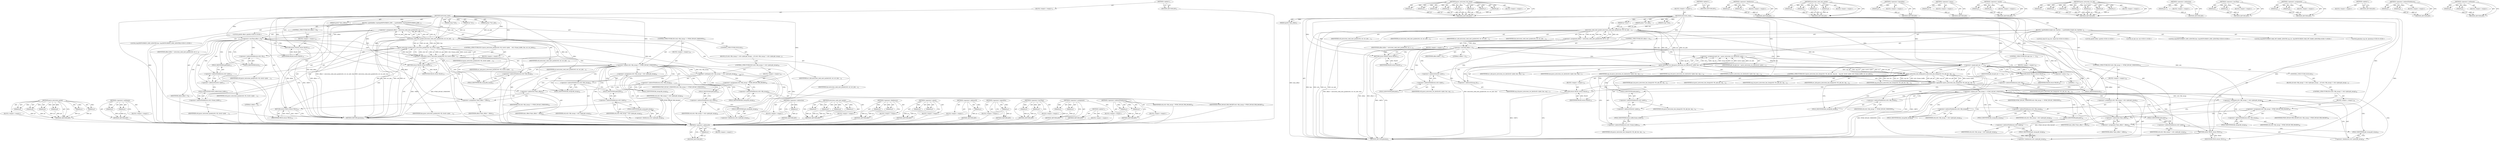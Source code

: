 digraph "&lt;operator&gt;.indirectFieldAccess" {
vulnerable_179 [label=<(METHOD,&lt;operator&gt;.addressOf)>];
vulnerable_180 [label=<(PARAM,p1)>];
vulnerable_181 [label=<(BLOCK,&lt;empty&gt;,&lt;empty&gt;)>];
vulnerable_182 [label=<(METHOD_RETURN,ANY)>];
vulnerable_201 [label=<(METHOD,parse_netscreen_hex_dump)>];
vulnerable_202 [label=<(PARAM,p1)>];
vulnerable_203 [label=<(PARAM,p2)>];
vulnerable_204 [label=<(PARAM,p3)>];
vulnerable_205 [label=<(PARAM,p4)>];
vulnerable_206 [label=<(PARAM,p5)>];
vulnerable_207 [label=<(PARAM,p6)>];
vulnerable_208 [label=<(PARAM,p7)>];
vulnerable_209 [label=<(PARAM,p8)>];
vulnerable_210 [label=<(BLOCK,&lt;empty&gt;,&lt;empty&gt;)>];
vulnerable_211 [label=<(METHOD_RETURN,ANY)>];
vulnerable_6 [label=<(METHOD,&lt;global&gt;)<SUB>1</SUB>>];
vulnerable_7 [label=<(BLOCK,&lt;empty&gt;,&lt;empty&gt;)<SUB>1</SUB>>];
vulnerable_8 [label=<(METHOD,netscreen_read)<SUB>1</SUB>>];
vulnerable_9 [label=<(PARAM,wtap *wth)<SUB>1</SUB>>];
vulnerable_10 [label=<(PARAM,int *err)<SUB>1</SUB>>];
vulnerable_11 [label=<(PARAM,gchar **err_info)<SUB>1</SUB>>];
vulnerable_12 [label=<(PARAM,gint64 *data_offset)<SUB>2</SUB>>];
vulnerable_13 [label=<(BLOCK,{
 	gint64		offset;
	int		pkt_len;
 	char		line...,{
 	gint64		offset;
	int		pkt_len;
 	char		line...)<SUB>3</SUB>>];
vulnerable_14 [label="<(LOCAL,gint64 offset: gint64)<SUB>4</SUB>>"];
vulnerable_15 [label="<(LOCAL,int pkt_len: int)<SUB>5</SUB>>"];
vulnerable_16 [label="<(LOCAL,char[NETSCREEN_LINE_LENGTH] line: char[NETSCREEN_LINE_LENGTH])<SUB>6</SUB>>"];
vulnerable_17 [label="<(LOCAL,char[NETSCREEN_MAX_INT_NAME_LENGTH] cap_int: char[NETSCREEN_MAX_INT_NAME_LENGTH])<SUB>7</SUB>>"];
vulnerable_18 [label="<(LOCAL,gboolean cap_dir: gboolean)<SUB>8</SUB>>"];
vulnerable_19 [label="<(LOCAL,char[13] cap_dst: char[13])<SUB>9</SUB>>"];
vulnerable_20 [label=<(&lt;operator&gt;.assignment,offset = netscreen_seek_next_packet(wth, err, e...)<SUB>12</SUB>>];
vulnerable_21 [label=<(IDENTIFIER,offset,offset = netscreen_seek_next_packet(wth, err, e...)<SUB>12</SUB>>];
vulnerable_22 [label=<(netscreen_seek_next_packet,netscreen_seek_next_packet(wth, err, err_info, ...)<SUB>12</SUB>>];
vulnerable_23 [label=<(IDENTIFIER,wth,netscreen_seek_next_packet(wth, err, err_info, ...)<SUB>12</SUB>>];
vulnerable_24 [label=<(IDENTIFIER,err,netscreen_seek_next_packet(wth, err, err_info, ...)<SUB>12</SUB>>];
vulnerable_25 [label=<(IDENTIFIER,err_info,netscreen_seek_next_packet(wth, err, err_info, ...)<SUB>12</SUB>>];
vulnerable_26 [label=<(IDENTIFIER,line,netscreen_seek_next_packet(wth, err, err_info, ...)<SUB>12</SUB>>];
vulnerable_27 [label=<(CONTROL_STRUCTURE,IF,if (offset &lt; 0))<SUB>13</SUB>>];
vulnerable_28 [label=<(&lt;operator&gt;.lessThan,offset &lt; 0)<SUB>13</SUB>>];
vulnerable_29 [label=<(IDENTIFIER,offset,offset &lt; 0)<SUB>13</SUB>>];
vulnerable_30 [label=<(LITERAL,0,offset &lt; 0)<SUB>13</SUB>>];
vulnerable_31 [label=<(BLOCK,&lt;empty&gt;,&lt;empty&gt;)<SUB>14</SUB>>];
vulnerable_32 [label=<(RETURN,return FALSE;,return FALSE;)<SUB>14</SUB>>];
vulnerable_33 [label=<(IDENTIFIER,FALSE,return FALSE;)<SUB>14</SUB>>];
vulnerable_34 [label=<(&lt;operator&gt;.assignment,pkt_len = parse_netscreen_rec_hdr(&amp;wth-&gt;phdr, l...)<SUB>17</SUB>>];
vulnerable_35 [label=<(IDENTIFIER,pkt_len,pkt_len = parse_netscreen_rec_hdr(&amp;wth-&gt;phdr, l...)<SUB>17</SUB>>];
vulnerable_36 [label=<(parse_netscreen_rec_hdr,parse_netscreen_rec_hdr(&amp;wth-&gt;phdr, line, cap_i...)<SUB>17</SUB>>];
vulnerable_37 [label=<(&lt;operator&gt;.addressOf,&amp;wth-&gt;phdr)<SUB>17</SUB>>];
vulnerable_38 [label=<(&lt;operator&gt;.indirectFieldAccess,wth-&gt;phdr)<SUB>17</SUB>>];
vulnerable_39 [label=<(IDENTIFIER,wth,parse_netscreen_rec_hdr(&amp;wth-&gt;phdr, line, cap_i...)<SUB>17</SUB>>];
vulnerable_40 [label=<(FIELD_IDENTIFIER,phdr,phdr)<SUB>17</SUB>>];
vulnerable_41 [label=<(IDENTIFIER,line,parse_netscreen_rec_hdr(&amp;wth-&gt;phdr, line, cap_i...)<SUB>17</SUB>>];
vulnerable_42 [label=<(IDENTIFIER,cap_int,parse_netscreen_rec_hdr(&amp;wth-&gt;phdr, line, cap_i...)<SUB>17</SUB>>];
vulnerable_43 [label=<(&lt;operator&gt;.addressOf,&amp;cap_dir)<SUB>17</SUB>>];
vulnerable_44 [label=<(IDENTIFIER,cap_dir,parse_netscreen_rec_hdr(&amp;wth-&gt;phdr, line, cap_i...)<SUB>17</SUB>>];
vulnerable_45 [label=<(IDENTIFIER,cap_dst,parse_netscreen_rec_hdr(&amp;wth-&gt;phdr, line, cap_i...)<SUB>18</SUB>>];
vulnerable_46 [label=<(IDENTIFIER,err,parse_netscreen_rec_hdr(&amp;wth-&gt;phdr, line, cap_i...)<SUB>18</SUB>>];
vulnerable_47 [label=<(IDENTIFIER,err_info,parse_netscreen_rec_hdr(&amp;wth-&gt;phdr, line, cap_i...)<SUB>18</SUB>>];
vulnerable_48 [label=<(CONTROL_STRUCTURE,IF,if (pkt_len == -1))<SUB>19</SUB>>];
vulnerable_49 [label=<(&lt;operator&gt;.equals,pkt_len == -1)<SUB>19</SUB>>];
vulnerable_50 [label=<(IDENTIFIER,pkt_len,pkt_len == -1)<SUB>19</SUB>>];
vulnerable_51 [label=<(&lt;operator&gt;.minus,-1)<SUB>19</SUB>>];
vulnerable_52 [label=<(LITERAL,1,-1)<SUB>19</SUB>>];
vulnerable_53 [label=<(BLOCK,&lt;empty&gt;,&lt;empty&gt;)<SUB>20</SUB>>];
vulnerable_54 [label=<(RETURN,return FALSE;,return FALSE;)<SUB>20</SUB>>];
vulnerable_55 [label=<(IDENTIFIER,FALSE,return FALSE;)<SUB>20</SUB>>];
vulnerable_56 [label=<(CONTROL_STRUCTURE,IF,if (!parse_netscreen_hex_dump(wth-&gt;fh, pkt_len, cap_int,
	    cap_dst, &amp;wth-&gt;phdr, wth-&gt;frame_buffer, err, err_info)))<SUB>23</SUB>>];
vulnerable_57 [label=<(&lt;operator&gt;.logicalNot,!parse_netscreen_hex_dump(wth-&gt;fh, pkt_len, cap...)<SUB>23</SUB>>];
vulnerable_58 [label=<(parse_netscreen_hex_dump,parse_netscreen_hex_dump(wth-&gt;fh, pkt_len, cap_...)<SUB>23</SUB>>];
vulnerable_59 [label=<(&lt;operator&gt;.indirectFieldAccess,wth-&gt;fh)<SUB>23</SUB>>];
vulnerable_60 [label=<(IDENTIFIER,wth,parse_netscreen_hex_dump(wth-&gt;fh, pkt_len, cap_...)<SUB>23</SUB>>];
vulnerable_61 [label=<(FIELD_IDENTIFIER,fh,fh)<SUB>23</SUB>>];
vulnerable_62 [label=<(IDENTIFIER,pkt_len,parse_netscreen_hex_dump(wth-&gt;fh, pkt_len, cap_...)<SUB>23</SUB>>];
vulnerable_63 [label=<(IDENTIFIER,cap_int,parse_netscreen_hex_dump(wth-&gt;fh, pkt_len, cap_...)<SUB>23</SUB>>];
vulnerable_64 [label=<(IDENTIFIER,cap_dst,parse_netscreen_hex_dump(wth-&gt;fh, pkt_len, cap_...)<SUB>24</SUB>>];
vulnerable_65 [label=<(&lt;operator&gt;.addressOf,&amp;wth-&gt;phdr)<SUB>24</SUB>>];
vulnerable_66 [label=<(&lt;operator&gt;.indirectFieldAccess,wth-&gt;phdr)<SUB>24</SUB>>];
vulnerable_67 [label=<(IDENTIFIER,wth,parse_netscreen_hex_dump(wth-&gt;fh, pkt_len, cap_...)<SUB>24</SUB>>];
vulnerable_68 [label=<(FIELD_IDENTIFIER,phdr,phdr)<SUB>24</SUB>>];
vulnerable_69 [label=<(&lt;operator&gt;.indirectFieldAccess,wth-&gt;frame_buffer)<SUB>24</SUB>>];
vulnerable_70 [label=<(IDENTIFIER,wth,parse_netscreen_hex_dump(wth-&gt;fh, pkt_len, cap_...)<SUB>24</SUB>>];
vulnerable_71 [label=<(FIELD_IDENTIFIER,frame_buffer,frame_buffer)<SUB>24</SUB>>];
vulnerable_72 [label=<(IDENTIFIER,err,parse_netscreen_hex_dump(wth-&gt;fh, pkt_len, cap_...)<SUB>24</SUB>>];
vulnerable_73 [label=<(IDENTIFIER,err_info,parse_netscreen_hex_dump(wth-&gt;fh, pkt_len, cap_...)<SUB>24</SUB>>];
vulnerable_74 [label=<(BLOCK,&lt;empty&gt;,&lt;empty&gt;)<SUB>25</SUB>>];
vulnerable_75 [label=<(RETURN,return FALSE;,return FALSE;)<SUB>25</SUB>>];
vulnerable_76 [label=<(IDENTIFIER,FALSE,return FALSE;)<SUB>25</SUB>>];
vulnerable_77 [label=<(CONTROL_STRUCTURE,IF,if (wth-&gt;file_encap == WTAP_ENCAP_UNKNOWN))<SUB>35</SUB>>];
vulnerable_78 [label=<(&lt;operator&gt;.equals,wth-&gt;file_encap == WTAP_ENCAP_UNKNOWN)<SUB>35</SUB>>];
vulnerable_79 [label=<(&lt;operator&gt;.indirectFieldAccess,wth-&gt;file_encap)<SUB>35</SUB>>];
vulnerable_80 [label=<(IDENTIFIER,wth,wth-&gt;file_encap == WTAP_ENCAP_UNKNOWN)<SUB>35</SUB>>];
vulnerable_81 [label=<(FIELD_IDENTIFIER,file_encap,file_encap)<SUB>35</SUB>>];
vulnerable_82 [label=<(IDENTIFIER,WTAP_ENCAP_UNKNOWN,wth-&gt;file_encap == WTAP_ENCAP_UNKNOWN)<SUB>35</SUB>>];
vulnerable_83 [label=<(BLOCK,&lt;empty&gt;,&lt;empty&gt;)<SUB>36</SUB>>];
vulnerable_84 [label=<(&lt;operator&gt;.assignment,wth-&gt;file_encap = wth-&gt;phdr.pkt_encap)<SUB>36</SUB>>];
vulnerable_85 [label=<(&lt;operator&gt;.indirectFieldAccess,wth-&gt;file_encap)<SUB>36</SUB>>];
vulnerable_86 [label=<(IDENTIFIER,wth,wth-&gt;file_encap = wth-&gt;phdr.pkt_encap)<SUB>36</SUB>>];
vulnerable_87 [label=<(FIELD_IDENTIFIER,file_encap,file_encap)<SUB>36</SUB>>];
vulnerable_88 [label=<(&lt;operator&gt;.fieldAccess,wth-&gt;phdr.pkt_encap)<SUB>36</SUB>>];
vulnerable_89 [label=<(&lt;operator&gt;.indirectFieldAccess,wth-&gt;phdr)<SUB>36</SUB>>];
vulnerable_90 [label=<(IDENTIFIER,wth,wth-&gt;file_encap = wth-&gt;phdr.pkt_encap)<SUB>36</SUB>>];
vulnerable_91 [label=<(FIELD_IDENTIFIER,phdr,phdr)<SUB>36</SUB>>];
vulnerable_92 [label=<(FIELD_IDENTIFIER,pkt_encap,pkt_encap)<SUB>36</SUB>>];
vulnerable_93 [label=<(CONTROL_STRUCTURE,ELSE,else)<SUB>37</SUB>>];
vulnerable_94 [label=<(BLOCK,{
		if (wth-&gt;file_encap != wth-&gt;phdr.pkt_encap)...,{
		if (wth-&gt;file_encap != wth-&gt;phdr.pkt_encap)...)<SUB>37</SUB>>];
vulnerable_95 [label=<(CONTROL_STRUCTURE,IF,if (wth-&gt;file_encap != wth-&gt;phdr.pkt_encap))<SUB>38</SUB>>];
vulnerable_96 [label=<(&lt;operator&gt;.notEquals,wth-&gt;file_encap != wth-&gt;phdr.pkt_encap)<SUB>38</SUB>>];
vulnerable_97 [label=<(&lt;operator&gt;.indirectFieldAccess,wth-&gt;file_encap)<SUB>38</SUB>>];
vulnerable_98 [label=<(IDENTIFIER,wth,wth-&gt;file_encap != wth-&gt;phdr.pkt_encap)<SUB>38</SUB>>];
vulnerable_99 [label=<(FIELD_IDENTIFIER,file_encap,file_encap)<SUB>38</SUB>>];
vulnerable_100 [label=<(&lt;operator&gt;.fieldAccess,wth-&gt;phdr.pkt_encap)<SUB>38</SUB>>];
vulnerable_101 [label=<(&lt;operator&gt;.indirectFieldAccess,wth-&gt;phdr)<SUB>38</SUB>>];
vulnerable_102 [label=<(IDENTIFIER,wth,wth-&gt;file_encap != wth-&gt;phdr.pkt_encap)<SUB>38</SUB>>];
vulnerable_103 [label=<(FIELD_IDENTIFIER,phdr,phdr)<SUB>38</SUB>>];
vulnerable_104 [label=<(FIELD_IDENTIFIER,pkt_encap,pkt_encap)<SUB>38</SUB>>];
vulnerable_105 [label=<(BLOCK,&lt;empty&gt;,&lt;empty&gt;)<SUB>39</SUB>>];
vulnerable_106 [label=<(&lt;operator&gt;.assignment,wth-&gt;file_encap = WTAP_ENCAP_PER_PACKET)<SUB>39</SUB>>];
vulnerable_107 [label=<(&lt;operator&gt;.indirectFieldAccess,wth-&gt;file_encap)<SUB>39</SUB>>];
vulnerable_108 [label=<(IDENTIFIER,wth,wth-&gt;file_encap = WTAP_ENCAP_PER_PACKET)<SUB>39</SUB>>];
vulnerable_109 [label=<(FIELD_IDENTIFIER,file_encap,file_encap)<SUB>39</SUB>>];
vulnerable_110 [label=<(IDENTIFIER,WTAP_ENCAP_PER_PACKET,wth-&gt;file_encap = WTAP_ENCAP_PER_PACKET)<SUB>39</SUB>>];
vulnerable_111 [label=<(&lt;operator&gt;.assignment,*data_offset = offset)<SUB>42</SUB>>];
vulnerable_112 [label=<(&lt;operator&gt;.indirection,*data_offset)<SUB>42</SUB>>];
vulnerable_113 [label=<(IDENTIFIER,data_offset,*data_offset = offset)<SUB>42</SUB>>];
vulnerable_114 [label=<(IDENTIFIER,offset,*data_offset = offset)<SUB>42</SUB>>];
vulnerable_115 [label=<(RETURN,return TRUE;,return TRUE;)<SUB>43</SUB>>];
vulnerable_116 [label=<(IDENTIFIER,TRUE,return TRUE;)<SUB>43</SUB>>];
vulnerable_117 [label=<(METHOD_RETURN,gboolean)<SUB>1</SUB>>];
vulnerable_119 [label=<(METHOD_RETURN,ANY)<SUB>1</SUB>>];
vulnerable_212 [label=<(METHOD,&lt;operator&gt;.fieldAccess)>];
vulnerable_213 [label=<(PARAM,p1)>];
vulnerable_214 [label=<(PARAM,p2)>];
vulnerable_215 [label=<(BLOCK,&lt;empty&gt;,&lt;empty&gt;)>];
vulnerable_216 [label=<(METHOD_RETURN,ANY)>];
vulnerable_157 [label=<(METHOD,netscreen_seek_next_packet)>];
vulnerable_158 [label=<(PARAM,p1)>];
vulnerable_159 [label=<(PARAM,p2)>];
vulnerable_160 [label=<(PARAM,p3)>];
vulnerable_161 [label=<(PARAM,p4)>];
vulnerable_162 [label=<(BLOCK,&lt;empty&gt;,&lt;empty&gt;)>];
vulnerable_163 [label=<(METHOD_RETURN,ANY)>];
vulnerable_197 [label=<(METHOD,&lt;operator&gt;.logicalNot)>];
vulnerable_198 [label=<(PARAM,p1)>];
vulnerable_199 [label=<(BLOCK,&lt;empty&gt;,&lt;empty&gt;)>];
vulnerable_200 [label=<(METHOD_RETURN,ANY)>];
vulnerable_193 [label=<(METHOD,&lt;operator&gt;.minus)>];
vulnerable_194 [label=<(PARAM,p1)>];
vulnerable_195 [label=<(BLOCK,&lt;empty&gt;,&lt;empty&gt;)>];
vulnerable_196 [label=<(METHOD_RETURN,ANY)>];
vulnerable_188 [label=<(METHOD,&lt;operator&gt;.equals)>];
vulnerable_189 [label=<(PARAM,p1)>];
vulnerable_190 [label=<(PARAM,p2)>];
vulnerable_191 [label=<(BLOCK,&lt;empty&gt;,&lt;empty&gt;)>];
vulnerable_192 [label=<(METHOD_RETURN,ANY)>];
vulnerable_169 [label=<(METHOD,parse_netscreen_rec_hdr)>];
vulnerable_170 [label=<(PARAM,p1)>];
vulnerable_171 [label=<(PARAM,p2)>];
vulnerable_172 [label=<(PARAM,p3)>];
vulnerable_173 [label=<(PARAM,p4)>];
vulnerable_174 [label=<(PARAM,p5)>];
vulnerable_175 [label=<(PARAM,p6)>];
vulnerable_176 [label=<(PARAM,p7)>];
vulnerable_177 [label=<(BLOCK,&lt;empty&gt;,&lt;empty&gt;)>];
vulnerable_178 [label=<(METHOD_RETURN,ANY)>];
vulnerable_222 [label=<(METHOD,&lt;operator&gt;.indirection)>];
vulnerable_223 [label=<(PARAM,p1)>];
vulnerable_224 [label=<(BLOCK,&lt;empty&gt;,&lt;empty&gt;)>];
vulnerable_225 [label=<(METHOD_RETURN,ANY)>];
vulnerable_164 [label=<(METHOD,&lt;operator&gt;.lessThan)>];
vulnerable_165 [label=<(PARAM,p1)>];
vulnerable_166 [label=<(PARAM,p2)>];
vulnerable_167 [label=<(BLOCK,&lt;empty&gt;,&lt;empty&gt;)>];
vulnerable_168 [label=<(METHOD_RETURN,ANY)>];
vulnerable_152 [label=<(METHOD,&lt;operator&gt;.assignment)>];
vulnerable_153 [label=<(PARAM,p1)>];
vulnerable_154 [label=<(PARAM,p2)>];
vulnerable_155 [label=<(BLOCK,&lt;empty&gt;,&lt;empty&gt;)>];
vulnerable_156 [label=<(METHOD_RETURN,ANY)>];
vulnerable_146 [label=<(METHOD,&lt;global&gt;)<SUB>1</SUB>>];
vulnerable_147 [label=<(BLOCK,&lt;empty&gt;,&lt;empty&gt;)>];
vulnerable_148 [label=<(METHOD_RETURN,ANY)>];
vulnerable_183 [label=<(METHOD,&lt;operator&gt;.indirectFieldAccess)>];
vulnerable_184 [label=<(PARAM,p1)>];
vulnerable_185 [label=<(PARAM,p2)>];
vulnerable_186 [label=<(BLOCK,&lt;empty&gt;,&lt;empty&gt;)>];
vulnerable_187 [label=<(METHOD_RETURN,ANY)>];
vulnerable_217 [label=<(METHOD,&lt;operator&gt;.notEquals)>];
vulnerable_218 [label=<(PARAM,p1)>];
vulnerable_219 [label=<(PARAM,p2)>];
vulnerable_220 [label=<(BLOCK,&lt;empty&gt;,&lt;empty&gt;)>];
vulnerable_221 [label=<(METHOD_RETURN,ANY)>];
fixed_141 [label=<(METHOD,parse_netscreen_packet)>];
fixed_142 [label=<(PARAM,p1)>];
fixed_143 [label=<(PARAM,p2)>];
fixed_144 [label=<(PARAM,p3)>];
fixed_145 [label=<(PARAM,p4)>];
fixed_146 [label=<(PARAM,p5)>];
fixed_147 [label=<(PARAM,p6)>];
fixed_148 [label=<(BLOCK,&lt;empty&gt;,&lt;empty&gt;)>];
fixed_149 [label=<(METHOD_RETURN,ANY)>];
fixed_169 [label=<(METHOD,&lt;operator&gt;.notEquals)>];
fixed_170 [label=<(PARAM,p1)>];
fixed_171 [label=<(PARAM,p2)>];
fixed_172 [label=<(BLOCK,&lt;empty&gt;,&lt;empty&gt;)>];
fixed_173 [label=<(METHOD_RETURN,ANY)>];
fixed_6 [label=<(METHOD,&lt;global&gt;)<SUB>1</SUB>>];
fixed_7 [label=<(BLOCK,&lt;empty&gt;,&lt;empty&gt;)<SUB>1</SUB>>];
fixed_8 [label=<(METHOD,netscreen_read)<SUB>1</SUB>>];
fixed_9 [label=<(PARAM,wtap *wth)<SUB>1</SUB>>];
fixed_10 [label=<(PARAM,int *err)<SUB>1</SUB>>];
fixed_11 [label=<(PARAM,gchar **err_info)<SUB>1</SUB>>];
fixed_12 [label=<(PARAM,gint64 *data_offset)<SUB>2</SUB>>];
fixed_13 [label=<(BLOCK,{
 	gint64		offset;
 	char		line[NETSCREEN_LINE...,{
 	gint64		offset;
 	char		line[NETSCREEN_LINE...)<SUB>3</SUB>>];
fixed_14 [label="<(LOCAL,gint64 offset: gint64)<SUB>4</SUB>>"];
fixed_15 [label="<(LOCAL,char[NETSCREEN_LINE_LENGTH] line: char[NETSCREEN_LINE_LENGTH])<SUB>5</SUB>>"];
fixed_16 [label=<(&lt;operator&gt;.assignment,offset = netscreen_seek_next_packet(wth, err, e...)<SUB>8</SUB>>];
fixed_17 [label=<(IDENTIFIER,offset,offset = netscreen_seek_next_packet(wth, err, e...)<SUB>8</SUB>>];
fixed_18 [label=<(netscreen_seek_next_packet,netscreen_seek_next_packet(wth, err, err_info, ...)<SUB>8</SUB>>];
fixed_19 [label=<(IDENTIFIER,wth,netscreen_seek_next_packet(wth, err, err_info, ...)<SUB>8</SUB>>];
fixed_20 [label=<(IDENTIFIER,err,netscreen_seek_next_packet(wth, err, err_info, ...)<SUB>8</SUB>>];
fixed_21 [label=<(IDENTIFIER,err_info,netscreen_seek_next_packet(wth, err, err_info, ...)<SUB>8</SUB>>];
fixed_22 [label=<(IDENTIFIER,line,netscreen_seek_next_packet(wth, err, err_info, ...)<SUB>8</SUB>>];
fixed_23 [label=<(CONTROL_STRUCTURE,IF,if (offset &lt; 0))<SUB>9</SUB>>];
fixed_24 [label=<(&lt;operator&gt;.lessThan,offset &lt; 0)<SUB>9</SUB>>];
fixed_25 [label=<(IDENTIFIER,offset,offset &lt; 0)<SUB>9</SUB>>];
fixed_26 [label=<(LITERAL,0,offset &lt; 0)<SUB>9</SUB>>];
fixed_27 [label=<(BLOCK,&lt;empty&gt;,&lt;empty&gt;)<SUB>10</SUB>>];
fixed_28 [label=<(RETURN,return FALSE;,return FALSE;)<SUB>10</SUB>>];
fixed_29 [label=<(IDENTIFIER,FALSE,return FALSE;)<SUB>10</SUB>>];
fixed_30 [label=<(CONTROL_STRUCTURE,IF,if (!parse_netscreen_packet(wth-&gt;fh, &amp;wth-&gt;phdr,
	    wth-&gt;frame_buffer, line, err, err_info)))<SUB>13</SUB>>];
fixed_31 [label=<(&lt;operator&gt;.logicalNot,!parse_netscreen_packet(wth-&gt;fh, &amp;wth-&gt;phdr,
	 ...)<SUB>13</SUB>>];
fixed_32 [label=<(parse_netscreen_packet,parse_netscreen_packet(wth-&gt;fh, &amp;wth-&gt;phdr,
	  ...)<SUB>13</SUB>>];
fixed_33 [label=<(&lt;operator&gt;.indirectFieldAccess,wth-&gt;fh)<SUB>13</SUB>>];
fixed_34 [label=<(IDENTIFIER,wth,parse_netscreen_packet(wth-&gt;fh, &amp;wth-&gt;phdr,
	  ...)<SUB>13</SUB>>];
fixed_35 [label=<(FIELD_IDENTIFIER,fh,fh)<SUB>13</SUB>>];
fixed_36 [label=<(&lt;operator&gt;.addressOf,&amp;wth-&gt;phdr)<SUB>13</SUB>>];
fixed_37 [label=<(&lt;operator&gt;.indirectFieldAccess,wth-&gt;phdr)<SUB>13</SUB>>];
fixed_38 [label=<(IDENTIFIER,wth,parse_netscreen_packet(wth-&gt;fh, &amp;wth-&gt;phdr,
	  ...)<SUB>13</SUB>>];
fixed_39 [label=<(FIELD_IDENTIFIER,phdr,phdr)<SUB>13</SUB>>];
fixed_40 [label=<(&lt;operator&gt;.indirectFieldAccess,wth-&gt;frame_buffer)<SUB>14</SUB>>];
fixed_41 [label=<(IDENTIFIER,wth,parse_netscreen_packet(wth-&gt;fh, &amp;wth-&gt;phdr,
	  ...)<SUB>14</SUB>>];
fixed_42 [label=<(FIELD_IDENTIFIER,frame_buffer,frame_buffer)<SUB>14</SUB>>];
fixed_43 [label=<(IDENTIFIER,line,parse_netscreen_packet(wth-&gt;fh, &amp;wth-&gt;phdr,
	  ...)<SUB>14</SUB>>];
fixed_44 [label=<(IDENTIFIER,err,parse_netscreen_packet(wth-&gt;fh, &amp;wth-&gt;phdr,
	  ...)<SUB>14</SUB>>];
fixed_45 [label=<(IDENTIFIER,err_info,parse_netscreen_packet(wth-&gt;fh, &amp;wth-&gt;phdr,
	  ...)<SUB>14</SUB>>];
fixed_46 [label=<(BLOCK,&lt;empty&gt;,&lt;empty&gt;)<SUB>15</SUB>>];
fixed_47 [label=<(RETURN,return FALSE;,return FALSE;)<SUB>15</SUB>>];
fixed_48 [label=<(IDENTIFIER,FALSE,return FALSE;)<SUB>15</SUB>>];
fixed_49 [label=<(CONTROL_STRUCTURE,IF,if (wth-&gt;file_encap == WTAP_ENCAP_UNKNOWN))<SUB>25</SUB>>];
fixed_50 [label=<(&lt;operator&gt;.equals,wth-&gt;file_encap == WTAP_ENCAP_UNKNOWN)<SUB>25</SUB>>];
fixed_51 [label=<(&lt;operator&gt;.indirectFieldAccess,wth-&gt;file_encap)<SUB>25</SUB>>];
fixed_52 [label=<(IDENTIFIER,wth,wth-&gt;file_encap == WTAP_ENCAP_UNKNOWN)<SUB>25</SUB>>];
fixed_53 [label=<(FIELD_IDENTIFIER,file_encap,file_encap)<SUB>25</SUB>>];
fixed_54 [label=<(IDENTIFIER,WTAP_ENCAP_UNKNOWN,wth-&gt;file_encap == WTAP_ENCAP_UNKNOWN)<SUB>25</SUB>>];
fixed_55 [label=<(BLOCK,&lt;empty&gt;,&lt;empty&gt;)<SUB>26</SUB>>];
fixed_56 [label=<(&lt;operator&gt;.assignment,wth-&gt;file_encap = wth-&gt;phdr.pkt_encap)<SUB>26</SUB>>];
fixed_57 [label=<(&lt;operator&gt;.indirectFieldAccess,wth-&gt;file_encap)<SUB>26</SUB>>];
fixed_58 [label=<(IDENTIFIER,wth,wth-&gt;file_encap = wth-&gt;phdr.pkt_encap)<SUB>26</SUB>>];
fixed_59 [label=<(FIELD_IDENTIFIER,file_encap,file_encap)<SUB>26</SUB>>];
fixed_60 [label=<(&lt;operator&gt;.fieldAccess,wth-&gt;phdr.pkt_encap)<SUB>26</SUB>>];
fixed_61 [label=<(&lt;operator&gt;.indirectFieldAccess,wth-&gt;phdr)<SUB>26</SUB>>];
fixed_62 [label=<(IDENTIFIER,wth,wth-&gt;file_encap = wth-&gt;phdr.pkt_encap)<SUB>26</SUB>>];
fixed_63 [label=<(FIELD_IDENTIFIER,phdr,phdr)<SUB>26</SUB>>];
fixed_64 [label=<(FIELD_IDENTIFIER,pkt_encap,pkt_encap)<SUB>26</SUB>>];
fixed_65 [label=<(CONTROL_STRUCTURE,ELSE,else)<SUB>27</SUB>>];
fixed_66 [label=<(BLOCK,{
		if (wth-&gt;file_encap != wth-&gt;phdr.pkt_encap)...,{
		if (wth-&gt;file_encap != wth-&gt;phdr.pkt_encap)...)<SUB>27</SUB>>];
fixed_67 [label=<(CONTROL_STRUCTURE,IF,if (wth-&gt;file_encap != wth-&gt;phdr.pkt_encap))<SUB>28</SUB>>];
fixed_68 [label=<(&lt;operator&gt;.notEquals,wth-&gt;file_encap != wth-&gt;phdr.pkt_encap)<SUB>28</SUB>>];
fixed_69 [label=<(&lt;operator&gt;.indirectFieldAccess,wth-&gt;file_encap)<SUB>28</SUB>>];
fixed_70 [label=<(IDENTIFIER,wth,wth-&gt;file_encap != wth-&gt;phdr.pkt_encap)<SUB>28</SUB>>];
fixed_71 [label=<(FIELD_IDENTIFIER,file_encap,file_encap)<SUB>28</SUB>>];
fixed_72 [label=<(&lt;operator&gt;.fieldAccess,wth-&gt;phdr.pkt_encap)<SUB>28</SUB>>];
fixed_73 [label=<(&lt;operator&gt;.indirectFieldAccess,wth-&gt;phdr)<SUB>28</SUB>>];
fixed_74 [label=<(IDENTIFIER,wth,wth-&gt;file_encap != wth-&gt;phdr.pkt_encap)<SUB>28</SUB>>];
fixed_75 [label=<(FIELD_IDENTIFIER,phdr,phdr)<SUB>28</SUB>>];
fixed_76 [label=<(FIELD_IDENTIFIER,pkt_encap,pkt_encap)<SUB>28</SUB>>];
fixed_77 [label=<(BLOCK,&lt;empty&gt;,&lt;empty&gt;)<SUB>29</SUB>>];
fixed_78 [label=<(&lt;operator&gt;.assignment,wth-&gt;file_encap = WTAP_ENCAP_PER_PACKET)<SUB>29</SUB>>];
fixed_79 [label=<(&lt;operator&gt;.indirectFieldAccess,wth-&gt;file_encap)<SUB>29</SUB>>];
fixed_80 [label=<(IDENTIFIER,wth,wth-&gt;file_encap = WTAP_ENCAP_PER_PACKET)<SUB>29</SUB>>];
fixed_81 [label=<(FIELD_IDENTIFIER,file_encap,file_encap)<SUB>29</SUB>>];
fixed_82 [label=<(IDENTIFIER,WTAP_ENCAP_PER_PACKET,wth-&gt;file_encap = WTAP_ENCAP_PER_PACKET)<SUB>29</SUB>>];
fixed_83 [label=<(&lt;operator&gt;.assignment,*data_offset = offset)<SUB>32</SUB>>];
fixed_84 [label=<(&lt;operator&gt;.indirection,*data_offset)<SUB>32</SUB>>];
fixed_85 [label=<(IDENTIFIER,data_offset,*data_offset = offset)<SUB>32</SUB>>];
fixed_86 [label=<(IDENTIFIER,offset,*data_offset = offset)<SUB>32</SUB>>];
fixed_87 [label=<(RETURN,return TRUE;,return TRUE;)<SUB>33</SUB>>];
fixed_88 [label=<(IDENTIFIER,TRUE,return TRUE;)<SUB>33</SUB>>];
fixed_89 [label=<(METHOD_RETURN,gboolean)<SUB>1</SUB>>];
fixed_91 [label=<(METHOD_RETURN,ANY)<SUB>1</SUB>>];
fixed_174 [label=<(METHOD,&lt;operator&gt;.indirection)>];
fixed_175 [label=<(PARAM,p1)>];
fixed_176 [label=<(BLOCK,&lt;empty&gt;,&lt;empty&gt;)>];
fixed_177 [label=<(METHOD_RETURN,ANY)>];
fixed_125 [label=<(METHOD,netscreen_seek_next_packet)>];
fixed_126 [label=<(PARAM,p1)>];
fixed_127 [label=<(PARAM,p2)>];
fixed_128 [label=<(PARAM,p3)>];
fixed_129 [label=<(PARAM,p4)>];
fixed_130 [label=<(BLOCK,&lt;empty&gt;,&lt;empty&gt;)>];
fixed_131 [label=<(METHOD_RETURN,ANY)>];
fixed_164 [label=<(METHOD,&lt;operator&gt;.fieldAccess)>];
fixed_165 [label=<(PARAM,p1)>];
fixed_166 [label=<(PARAM,p2)>];
fixed_167 [label=<(BLOCK,&lt;empty&gt;,&lt;empty&gt;)>];
fixed_168 [label=<(METHOD_RETURN,ANY)>];
fixed_159 [label=<(METHOD,&lt;operator&gt;.equals)>];
fixed_160 [label=<(PARAM,p1)>];
fixed_161 [label=<(PARAM,p2)>];
fixed_162 [label=<(BLOCK,&lt;empty&gt;,&lt;empty&gt;)>];
fixed_163 [label=<(METHOD_RETURN,ANY)>];
fixed_155 [label=<(METHOD,&lt;operator&gt;.addressOf)>];
fixed_156 [label=<(PARAM,p1)>];
fixed_157 [label=<(BLOCK,&lt;empty&gt;,&lt;empty&gt;)>];
fixed_158 [label=<(METHOD_RETURN,ANY)>];
fixed_137 [label=<(METHOD,&lt;operator&gt;.logicalNot)>];
fixed_138 [label=<(PARAM,p1)>];
fixed_139 [label=<(BLOCK,&lt;empty&gt;,&lt;empty&gt;)>];
fixed_140 [label=<(METHOD_RETURN,ANY)>];
fixed_132 [label=<(METHOD,&lt;operator&gt;.lessThan)>];
fixed_133 [label=<(PARAM,p1)>];
fixed_134 [label=<(PARAM,p2)>];
fixed_135 [label=<(BLOCK,&lt;empty&gt;,&lt;empty&gt;)>];
fixed_136 [label=<(METHOD_RETURN,ANY)>];
fixed_120 [label=<(METHOD,&lt;operator&gt;.assignment)>];
fixed_121 [label=<(PARAM,p1)>];
fixed_122 [label=<(PARAM,p2)>];
fixed_123 [label=<(BLOCK,&lt;empty&gt;,&lt;empty&gt;)>];
fixed_124 [label=<(METHOD_RETURN,ANY)>];
fixed_114 [label=<(METHOD,&lt;global&gt;)<SUB>1</SUB>>];
fixed_115 [label=<(BLOCK,&lt;empty&gt;,&lt;empty&gt;)>];
fixed_116 [label=<(METHOD_RETURN,ANY)>];
fixed_150 [label=<(METHOD,&lt;operator&gt;.indirectFieldAccess)>];
fixed_151 [label=<(PARAM,p1)>];
fixed_152 [label=<(PARAM,p2)>];
fixed_153 [label=<(BLOCK,&lt;empty&gt;,&lt;empty&gt;)>];
fixed_154 [label=<(METHOD_RETURN,ANY)>];
vulnerable_179 -> vulnerable_180  [key=0, label="AST: "];
vulnerable_179 -> vulnerable_180  [key=1, label="DDG: "];
vulnerable_179 -> vulnerable_181  [key=0, label="AST: "];
vulnerable_179 -> vulnerable_182  [key=0, label="AST: "];
vulnerable_179 -> vulnerable_182  [key=1, label="CFG: "];
vulnerable_180 -> vulnerable_182  [key=0, label="DDG: p1"];
vulnerable_201 -> vulnerable_202  [key=0, label="AST: "];
vulnerable_201 -> vulnerable_202  [key=1, label="DDG: "];
vulnerable_201 -> vulnerable_210  [key=0, label="AST: "];
vulnerable_201 -> vulnerable_203  [key=0, label="AST: "];
vulnerable_201 -> vulnerable_203  [key=1, label="DDG: "];
vulnerable_201 -> vulnerable_211  [key=0, label="AST: "];
vulnerable_201 -> vulnerable_211  [key=1, label="CFG: "];
vulnerable_201 -> vulnerable_204  [key=0, label="AST: "];
vulnerable_201 -> vulnerable_204  [key=1, label="DDG: "];
vulnerable_201 -> vulnerable_205  [key=0, label="AST: "];
vulnerable_201 -> vulnerable_205  [key=1, label="DDG: "];
vulnerable_201 -> vulnerable_206  [key=0, label="AST: "];
vulnerable_201 -> vulnerable_206  [key=1, label="DDG: "];
vulnerable_201 -> vulnerable_207  [key=0, label="AST: "];
vulnerable_201 -> vulnerable_207  [key=1, label="DDG: "];
vulnerable_201 -> vulnerable_208  [key=0, label="AST: "];
vulnerable_201 -> vulnerable_208  [key=1, label="DDG: "];
vulnerable_201 -> vulnerable_209  [key=0, label="AST: "];
vulnerable_201 -> vulnerable_209  [key=1, label="DDG: "];
vulnerable_202 -> vulnerable_211  [key=0, label="DDG: p1"];
vulnerable_203 -> vulnerable_211  [key=0, label="DDG: p2"];
vulnerable_204 -> vulnerable_211  [key=0, label="DDG: p3"];
vulnerable_205 -> vulnerable_211  [key=0, label="DDG: p4"];
vulnerable_206 -> vulnerable_211  [key=0, label="DDG: p5"];
vulnerable_207 -> vulnerable_211  [key=0, label="DDG: p6"];
vulnerable_208 -> vulnerable_211  [key=0, label="DDG: p7"];
vulnerable_209 -> vulnerable_211  [key=0, label="DDG: p8"];
vulnerable_6 -> vulnerable_7  [key=0, label="AST: "];
vulnerable_6 -> vulnerable_119  [key=0, label="AST: "];
vulnerable_6 -> vulnerable_119  [key=1, label="CFG: "];
vulnerable_7 -> vulnerable_8  [key=0, label="AST: "];
vulnerable_8 -> vulnerable_9  [key=0, label="AST: "];
vulnerable_8 -> vulnerable_9  [key=1, label="DDG: "];
vulnerable_8 -> vulnerable_10  [key=0, label="AST: "];
vulnerable_8 -> vulnerable_10  [key=1, label="DDG: "];
vulnerable_8 -> vulnerable_11  [key=0, label="AST: "];
vulnerable_8 -> vulnerable_11  [key=1, label="DDG: "];
vulnerable_8 -> vulnerable_12  [key=0, label="AST: "];
vulnerable_8 -> vulnerable_12  [key=1, label="DDG: "];
vulnerable_8 -> vulnerable_13  [key=0, label="AST: "];
vulnerable_8 -> vulnerable_117  [key=0, label="AST: "];
vulnerable_8 -> vulnerable_22  [key=0, label="CFG: "];
vulnerable_8 -> vulnerable_22  [key=1, label="DDG: "];
vulnerable_8 -> vulnerable_111  [key=0, label="DDG: "];
vulnerable_8 -> vulnerable_115  [key=0, label="DDG: "];
vulnerable_8 -> vulnerable_116  [key=0, label="DDG: "];
vulnerable_8 -> vulnerable_28  [key=0, label="DDG: "];
vulnerable_8 -> vulnerable_32  [key=0, label="DDG: "];
vulnerable_8 -> vulnerable_36  [key=0, label="DDG: "];
vulnerable_8 -> vulnerable_49  [key=0, label="DDG: "];
vulnerable_8 -> vulnerable_54  [key=0, label="DDG: "];
vulnerable_8 -> vulnerable_75  [key=0, label="DDG: "];
vulnerable_8 -> vulnerable_78  [key=0, label="DDG: "];
vulnerable_8 -> vulnerable_33  [key=0, label="DDG: "];
vulnerable_8 -> vulnerable_51  [key=0, label="DDG: "];
vulnerable_8 -> vulnerable_55  [key=0, label="DDG: "];
vulnerable_8 -> vulnerable_58  [key=0, label="DDG: "];
vulnerable_8 -> vulnerable_76  [key=0, label="DDG: "];
vulnerable_8 -> vulnerable_106  [key=0, label="DDG: "];
vulnerable_9 -> vulnerable_22  [key=0, label="DDG: wth"];
vulnerable_10 -> vulnerable_22  [key=0, label="DDG: err"];
vulnerable_11 -> vulnerable_22  [key=0, label="DDG: err_info"];
vulnerable_12 -> vulnerable_117  [key=0, label="DDG: data_offset"];
vulnerable_13 -> vulnerable_14  [key=0, label="AST: "];
vulnerable_13 -> vulnerable_15  [key=0, label="AST: "];
vulnerable_13 -> vulnerable_16  [key=0, label="AST: "];
vulnerable_13 -> vulnerable_17  [key=0, label="AST: "];
vulnerable_13 -> vulnerable_18  [key=0, label="AST: "];
vulnerable_13 -> vulnerable_19  [key=0, label="AST: "];
vulnerable_13 -> vulnerable_20  [key=0, label="AST: "];
vulnerable_13 -> vulnerable_27  [key=0, label="AST: "];
vulnerable_13 -> vulnerable_34  [key=0, label="AST: "];
vulnerable_13 -> vulnerable_48  [key=0, label="AST: "];
vulnerable_13 -> vulnerable_56  [key=0, label="AST: "];
vulnerable_13 -> vulnerable_77  [key=0, label="AST: "];
vulnerable_13 -> vulnerable_111  [key=0, label="AST: "];
vulnerable_13 -> vulnerable_115  [key=0, label="AST: "];
vulnerable_20 -> vulnerable_21  [key=0, label="AST: "];
vulnerable_20 -> vulnerable_22  [key=0, label="AST: "];
vulnerable_20 -> vulnerable_28  [key=0, label="CFG: "];
vulnerable_20 -> vulnerable_28  [key=1, label="DDG: offset"];
vulnerable_20 -> vulnerable_117  [key=0, label="DDG: netscreen_seek_next_packet(wth, err, err_info, line)"];
vulnerable_20 -> vulnerable_117  [key=1, label="DDG: offset = netscreen_seek_next_packet(wth, err, err_info, line)"];
vulnerable_22 -> vulnerable_23  [key=0, label="AST: "];
vulnerable_22 -> vulnerable_24  [key=0, label="AST: "];
vulnerable_22 -> vulnerable_25  [key=0, label="AST: "];
vulnerable_22 -> vulnerable_26  [key=0, label="AST: "];
vulnerable_22 -> vulnerable_20  [key=0, label="CFG: "];
vulnerable_22 -> vulnerable_20  [key=1, label="DDG: wth"];
vulnerable_22 -> vulnerable_20  [key=2, label="DDG: err"];
vulnerable_22 -> vulnerable_20  [key=3, label="DDG: err_info"];
vulnerable_22 -> vulnerable_20  [key=4, label="DDG: line"];
vulnerable_22 -> vulnerable_117  [key=0, label="DDG: wth"];
vulnerable_22 -> vulnerable_117  [key=1, label="DDG: err"];
vulnerable_22 -> vulnerable_117  [key=2, label="DDG: err_info"];
vulnerable_22 -> vulnerable_117  [key=3, label="DDG: line"];
vulnerable_22 -> vulnerable_36  [key=0, label="DDG: wth"];
vulnerable_22 -> vulnerable_36  [key=1, label="DDG: line"];
vulnerable_22 -> vulnerable_36  [key=2, label="DDG: err"];
vulnerable_22 -> vulnerable_36  [key=3, label="DDG: err_info"];
vulnerable_22 -> vulnerable_78  [key=0, label="DDG: wth"];
vulnerable_22 -> vulnerable_58  [key=0, label="DDG: wth"];
vulnerable_22 -> vulnerable_96  [key=0, label="DDG: wth"];
vulnerable_27 -> vulnerable_28  [key=0, label="AST: "];
vulnerable_27 -> vulnerable_31  [key=0, label="AST: "];
vulnerable_28 -> vulnerable_29  [key=0, label="AST: "];
vulnerable_28 -> vulnerable_30  [key=0, label="AST: "];
vulnerable_28 -> vulnerable_32  [key=0, label="CFG: "];
vulnerable_28 -> vulnerable_32  [key=1, label="CDG: "];
vulnerable_28 -> vulnerable_40  [key=0, label="CFG: "];
vulnerable_28 -> vulnerable_40  [key=1, label="CDG: "];
vulnerable_28 -> vulnerable_117  [key=0, label="DDG: offset"];
vulnerable_28 -> vulnerable_117  [key=1, label="DDG: offset &lt; 0"];
vulnerable_28 -> vulnerable_111  [key=0, label="DDG: offset"];
vulnerable_28 -> vulnerable_34  [key=0, label="CDG: "];
vulnerable_28 -> vulnerable_49  [key=0, label="CDG: "];
vulnerable_28 -> vulnerable_51  [key=0, label="CDG: "];
vulnerable_28 -> vulnerable_37  [key=0, label="CDG: "];
vulnerable_28 -> vulnerable_38  [key=0, label="CDG: "];
vulnerable_28 -> vulnerable_43  [key=0, label="CDG: "];
vulnerable_28 -> vulnerable_36  [key=0, label="CDG: "];
vulnerable_31 -> vulnerable_32  [key=0, label="AST: "];
vulnerable_32 -> vulnerable_33  [key=0, label="AST: "];
vulnerable_32 -> vulnerable_117  [key=0, label="CFG: "];
vulnerable_32 -> vulnerable_117  [key=1, label="DDG: &lt;RET&gt;"];
vulnerable_33 -> vulnerable_32  [key=0, label="DDG: FALSE"];
vulnerable_34 -> vulnerable_35  [key=0, label="AST: "];
vulnerable_34 -> vulnerable_36  [key=0, label="AST: "];
vulnerable_34 -> vulnerable_51  [key=0, label="CFG: "];
vulnerable_34 -> vulnerable_49  [key=0, label="DDG: pkt_len"];
vulnerable_36 -> vulnerable_37  [key=0, label="AST: "];
vulnerable_36 -> vulnerable_41  [key=0, label="AST: "];
vulnerable_36 -> vulnerable_42  [key=0, label="AST: "];
vulnerable_36 -> vulnerable_43  [key=0, label="AST: "];
vulnerable_36 -> vulnerable_45  [key=0, label="AST: "];
vulnerable_36 -> vulnerable_46  [key=0, label="AST: "];
vulnerable_36 -> vulnerable_47  [key=0, label="AST: "];
vulnerable_36 -> vulnerable_34  [key=0, label="CFG: "];
vulnerable_36 -> vulnerable_34  [key=1, label="DDG: line"];
vulnerable_36 -> vulnerable_34  [key=2, label="DDG: cap_int"];
vulnerable_36 -> vulnerable_34  [key=3, label="DDG: &amp;cap_dir"];
vulnerable_36 -> vulnerable_34  [key=4, label="DDG: err"];
vulnerable_36 -> vulnerable_34  [key=5, label="DDG: &amp;wth-&gt;phdr"];
vulnerable_36 -> vulnerable_34  [key=6, label="DDG: err_info"];
vulnerable_36 -> vulnerable_34  [key=7, label="DDG: cap_dst"];
vulnerable_36 -> vulnerable_58  [key=0, label="DDG: cap_int"];
vulnerable_36 -> vulnerable_58  [key=1, label="DDG: cap_dst"];
vulnerable_36 -> vulnerable_58  [key=2, label="DDG: &amp;wth-&gt;phdr"];
vulnerable_36 -> vulnerable_58  [key=3, label="DDG: err"];
vulnerable_36 -> vulnerable_58  [key=4, label="DDG: err_info"];
vulnerable_37 -> vulnerable_38  [key=0, label="AST: "];
vulnerable_37 -> vulnerable_43  [key=0, label="CFG: "];
vulnerable_38 -> vulnerable_39  [key=0, label="AST: "];
vulnerable_38 -> vulnerable_40  [key=0, label="AST: "];
vulnerable_38 -> vulnerable_37  [key=0, label="CFG: "];
vulnerable_40 -> vulnerable_38  [key=0, label="CFG: "];
vulnerable_43 -> vulnerable_44  [key=0, label="AST: "];
vulnerable_43 -> vulnerable_36  [key=0, label="CFG: "];
vulnerable_48 -> vulnerable_49  [key=0, label="AST: "];
vulnerable_48 -> vulnerable_53  [key=0, label="AST: "];
vulnerable_49 -> vulnerable_50  [key=0, label="AST: "];
vulnerable_49 -> vulnerable_51  [key=0, label="AST: "];
vulnerable_49 -> vulnerable_54  [key=0, label="CFG: "];
vulnerable_49 -> vulnerable_54  [key=1, label="CDG: "];
vulnerable_49 -> vulnerable_61  [key=0, label="CFG: "];
vulnerable_49 -> vulnerable_61  [key=1, label="CDG: "];
vulnerable_49 -> vulnerable_58  [key=0, label="DDG: pkt_len"];
vulnerable_49 -> vulnerable_58  [key=1, label="CDG: "];
vulnerable_49 -> vulnerable_68  [key=0, label="CDG: "];
vulnerable_49 -> vulnerable_57  [key=0, label="CDG: "];
vulnerable_49 -> vulnerable_66  [key=0, label="CDG: "];
vulnerable_49 -> vulnerable_69  [key=0, label="CDG: "];
vulnerable_49 -> vulnerable_65  [key=0, label="CDG: "];
vulnerable_49 -> vulnerable_59  [key=0, label="CDG: "];
vulnerable_49 -> vulnerable_71  [key=0, label="CDG: "];
vulnerable_51 -> vulnerable_52  [key=0, label="AST: "];
vulnerable_51 -> vulnerable_49  [key=0, label="CFG: "];
vulnerable_51 -> vulnerable_49  [key=1, label="DDG: 1"];
vulnerable_53 -> vulnerable_54  [key=0, label="AST: "];
vulnerable_54 -> vulnerable_55  [key=0, label="AST: "];
vulnerable_54 -> vulnerable_117  [key=0, label="CFG: "];
vulnerable_54 -> vulnerable_117  [key=1, label="DDG: &lt;RET&gt;"];
vulnerable_55 -> vulnerable_54  [key=0, label="DDG: FALSE"];
vulnerable_56 -> vulnerable_57  [key=0, label="AST: "];
vulnerable_56 -> vulnerable_74  [key=0, label="AST: "];
vulnerable_57 -> vulnerable_58  [key=0, label="AST: "];
vulnerable_57 -> vulnerable_75  [key=0, label="CFG: "];
vulnerable_57 -> vulnerable_75  [key=1, label="CDG: "];
vulnerable_57 -> vulnerable_81  [key=0, label="CFG: "];
vulnerable_57 -> vulnerable_81  [key=1, label="CDG: "];
vulnerable_57 -> vulnerable_115  [key=0, label="CDG: "];
vulnerable_57 -> vulnerable_112  [key=0, label="CDG: "];
vulnerable_57 -> vulnerable_79  [key=0, label="CDG: "];
vulnerable_57 -> vulnerable_78  [key=0, label="CDG: "];
vulnerable_57 -> vulnerable_111  [key=0, label="CDG: "];
vulnerable_58 -> vulnerable_59  [key=0, label="AST: "];
vulnerable_58 -> vulnerable_62  [key=0, label="AST: "];
vulnerable_58 -> vulnerable_63  [key=0, label="AST: "];
vulnerable_58 -> vulnerable_64  [key=0, label="AST: "];
vulnerable_58 -> vulnerable_65  [key=0, label="AST: "];
vulnerable_58 -> vulnerable_69  [key=0, label="AST: "];
vulnerable_58 -> vulnerable_72  [key=0, label="AST: "];
vulnerable_58 -> vulnerable_73  [key=0, label="AST: "];
vulnerable_58 -> vulnerable_57  [key=0, label="CFG: "];
vulnerable_58 -> vulnerable_57  [key=1, label="DDG: &amp;wth-&gt;phdr"];
vulnerable_58 -> vulnerable_57  [key=2, label="DDG: wth-&gt;fh"];
vulnerable_58 -> vulnerable_57  [key=3, label="DDG: err"];
vulnerable_58 -> vulnerable_57  [key=4, label="DDG: cap_dst"];
vulnerable_58 -> vulnerable_57  [key=5, label="DDG: wth-&gt;frame_buffer"];
vulnerable_58 -> vulnerable_57  [key=6, label="DDG: pkt_len"];
vulnerable_58 -> vulnerable_57  [key=7, label="DDG: cap_int"];
vulnerable_58 -> vulnerable_57  [key=8, label="DDG: err_info"];
vulnerable_59 -> vulnerable_60  [key=0, label="AST: "];
vulnerable_59 -> vulnerable_61  [key=0, label="AST: "];
vulnerable_59 -> vulnerable_68  [key=0, label="CFG: "];
vulnerable_61 -> vulnerable_59  [key=0, label="CFG: "];
vulnerable_65 -> vulnerable_66  [key=0, label="AST: "];
vulnerable_65 -> vulnerable_71  [key=0, label="CFG: "];
vulnerable_66 -> vulnerable_67  [key=0, label="AST: "];
vulnerable_66 -> vulnerable_68  [key=0, label="AST: "];
vulnerable_66 -> vulnerable_65  [key=0, label="CFG: "];
vulnerable_68 -> vulnerable_66  [key=0, label="CFG: "];
vulnerable_69 -> vulnerable_70  [key=0, label="AST: "];
vulnerable_69 -> vulnerable_71  [key=0, label="AST: "];
vulnerable_69 -> vulnerable_58  [key=0, label="CFG: "];
vulnerable_71 -> vulnerable_69  [key=0, label="CFG: "];
vulnerable_74 -> vulnerable_75  [key=0, label="AST: "];
vulnerable_75 -> vulnerable_76  [key=0, label="AST: "];
vulnerable_75 -> vulnerable_117  [key=0, label="CFG: "];
vulnerable_75 -> vulnerable_117  [key=1, label="DDG: &lt;RET&gt;"];
vulnerable_76 -> vulnerable_75  [key=0, label="DDG: FALSE"];
vulnerable_77 -> vulnerable_78  [key=0, label="AST: "];
vulnerable_77 -> vulnerable_83  [key=0, label="AST: "];
vulnerable_77 -> vulnerable_93  [key=0, label="AST: "];
vulnerable_78 -> vulnerable_79  [key=0, label="AST: "];
vulnerable_78 -> vulnerable_82  [key=0, label="AST: "];
vulnerable_78 -> vulnerable_87  [key=0, label="CFG: "];
vulnerable_78 -> vulnerable_87  [key=1, label="CDG: "];
vulnerable_78 -> vulnerable_99  [key=0, label="CFG: "];
vulnerable_78 -> vulnerable_99  [key=1, label="CDG: "];
vulnerable_78 -> vulnerable_117  [key=0, label="DDG: WTAP_ENCAP_UNKNOWN"];
vulnerable_78 -> vulnerable_96  [key=0, label="DDG: wth-&gt;file_encap"];
vulnerable_78 -> vulnerable_96  [key=1, label="CDG: "];
vulnerable_78 -> vulnerable_89  [key=0, label="CDG: "];
vulnerable_78 -> vulnerable_84  [key=0, label="CDG: "];
vulnerable_78 -> vulnerable_85  [key=0, label="CDG: "];
vulnerable_78 -> vulnerable_103  [key=0, label="CDG: "];
vulnerable_78 -> vulnerable_104  [key=0, label="CDG: "];
vulnerable_78 -> vulnerable_92  [key=0, label="CDG: "];
vulnerable_78 -> vulnerable_97  [key=0, label="CDG: "];
vulnerable_78 -> vulnerable_91  [key=0, label="CDG: "];
vulnerable_78 -> vulnerable_101  [key=0, label="CDG: "];
vulnerable_78 -> vulnerable_100  [key=0, label="CDG: "];
vulnerable_78 -> vulnerable_88  [key=0, label="CDG: "];
vulnerable_79 -> vulnerable_80  [key=0, label="AST: "];
vulnerable_79 -> vulnerable_81  [key=0, label="AST: "];
vulnerable_79 -> vulnerable_78  [key=0, label="CFG: "];
vulnerable_81 -> vulnerable_79  [key=0, label="CFG: "];
vulnerable_83 -> vulnerable_84  [key=0, label="AST: "];
vulnerable_84 -> vulnerable_85  [key=0, label="AST: "];
vulnerable_84 -> vulnerable_88  [key=0, label="AST: "];
vulnerable_84 -> vulnerable_112  [key=0, label="CFG: "];
vulnerable_85 -> vulnerable_86  [key=0, label="AST: "];
vulnerable_85 -> vulnerable_87  [key=0, label="AST: "];
vulnerable_85 -> vulnerable_91  [key=0, label="CFG: "];
vulnerable_87 -> vulnerable_85  [key=0, label="CFG: "];
vulnerable_88 -> vulnerable_89  [key=0, label="AST: "];
vulnerable_88 -> vulnerable_92  [key=0, label="AST: "];
vulnerable_88 -> vulnerable_84  [key=0, label="CFG: "];
vulnerable_89 -> vulnerable_90  [key=0, label="AST: "];
vulnerable_89 -> vulnerable_91  [key=0, label="AST: "];
vulnerable_89 -> vulnerable_92  [key=0, label="CFG: "];
vulnerable_91 -> vulnerable_89  [key=0, label="CFG: "];
vulnerable_92 -> vulnerable_88  [key=0, label="CFG: "];
vulnerable_93 -> vulnerable_94  [key=0, label="AST: "];
vulnerable_94 -> vulnerable_95  [key=0, label="AST: "];
vulnerable_95 -> vulnerable_96  [key=0, label="AST: "];
vulnerable_95 -> vulnerable_105  [key=0, label="AST: "];
vulnerable_96 -> vulnerable_97  [key=0, label="AST: "];
vulnerable_96 -> vulnerable_100  [key=0, label="AST: "];
vulnerable_96 -> vulnerable_109  [key=0, label="CFG: "];
vulnerable_96 -> vulnerable_109  [key=1, label="CDG: "];
vulnerable_96 -> vulnerable_112  [key=0, label="CFG: "];
vulnerable_96 -> vulnerable_107  [key=0, label="CDG: "];
vulnerable_96 -> vulnerable_106  [key=0, label="CDG: "];
vulnerable_97 -> vulnerable_98  [key=0, label="AST: "];
vulnerable_97 -> vulnerable_99  [key=0, label="AST: "];
vulnerable_97 -> vulnerable_103  [key=0, label="CFG: "];
vulnerable_99 -> vulnerable_97  [key=0, label="CFG: "];
vulnerable_100 -> vulnerable_101  [key=0, label="AST: "];
vulnerable_100 -> vulnerable_104  [key=0, label="AST: "];
vulnerable_100 -> vulnerable_96  [key=0, label="CFG: "];
vulnerable_101 -> vulnerable_102  [key=0, label="AST: "];
vulnerable_101 -> vulnerable_103  [key=0, label="AST: "];
vulnerable_101 -> vulnerable_104  [key=0, label="CFG: "];
vulnerable_103 -> vulnerable_101  [key=0, label="CFG: "];
vulnerable_104 -> vulnerable_100  [key=0, label="CFG: "];
vulnerable_105 -> vulnerable_106  [key=0, label="AST: "];
vulnerable_106 -> vulnerable_107  [key=0, label="AST: "];
vulnerable_106 -> vulnerable_110  [key=0, label="AST: "];
vulnerable_106 -> vulnerable_112  [key=0, label="CFG: "];
vulnerable_106 -> vulnerable_117  [key=0, label="DDG: WTAP_ENCAP_PER_PACKET"];
vulnerable_107 -> vulnerable_108  [key=0, label="AST: "];
vulnerable_107 -> vulnerable_109  [key=0, label="AST: "];
vulnerable_107 -> vulnerable_106  [key=0, label="CFG: "];
vulnerable_109 -> vulnerable_107  [key=0, label="CFG: "];
vulnerable_111 -> vulnerable_112  [key=0, label="AST: "];
vulnerable_111 -> vulnerable_114  [key=0, label="AST: "];
vulnerable_111 -> vulnerable_115  [key=0, label="CFG: "];
vulnerable_112 -> vulnerable_113  [key=0, label="AST: "];
vulnerable_112 -> vulnerable_111  [key=0, label="CFG: "];
vulnerable_115 -> vulnerable_116  [key=0, label="AST: "];
vulnerable_115 -> vulnerable_117  [key=0, label="CFG: "];
vulnerable_115 -> vulnerable_117  [key=1, label="DDG: &lt;RET&gt;"];
vulnerable_116 -> vulnerable_115  [key=0, label="DDG: TRUE"];
vulnerable_212 -> vulnerable_213  [key=0, label="AST: "];
vulnerable_212 -> vulnerable_213  [key=1, label="DDG: "];
vulnerable_212 -> vulnerable_215  [key=0, label="AST: "];
vulnerable_212 -> vulnerable_214  [key=0, label="AST: "];
vulnerable_212 -> vulnerable_214  [key=1, label="DDG: "];
vulnerable_212 -> vulnerable_216  [key=0, label="AST: "];
vulnerable_212 -> vulnerable_216  [key=1, label="CFG: "];
vulnerable_213 -> vulnerable_216  [key=0, label="DDG: p1"];
vulnerable_214 -> vulnerable_216  [key=0, label="DDG: p2"];
vulnerable_157 -> vulnerable_158  [key=0, label="AST: "];
vulnerable_157 -> vulnerable_158  [key=1, label="DDG: "];
vulnerable_157 -> vulnerable_162  [key=0, label="AST: "];
vulnerable_157 -> vulnerable_159  [key=0, label="AST: "];
vulnerable_157 -> vulnerable_159  [key=1, label="DDG: "];
vulnerable_157 -> vulnerable_163  [key=0, label="AST: "];
vulnerable_157 -> vulnerable_163  [key=1, label="CFG: "];
vulnerable_157 -> vulnerable_160  [key=0, label="AST: "];
vulnerable_157 -> vulnerable_160  [key=1, label="DDG: "];
vulnerable_157 -> vulnerable_161  [key=0, label="AST: "];
vulnerable_157 -> vulnerable_161  [key=1, label="DDG: "];
vulnerable_158 -> vulnerable_163  [key=0, label="DDG: p1"];
vulnerable_159 -> vulnerable_163  [key=0, label="DDG: p2"];
vulnerable_160 -> vulnerable_163  [key=0, label="DDG: p3"];
vulnerable_161 -> vulnerable_163  [key=0, label="DDG: p4"];
vulnerable_197 -> vulnerable_198  [key=0, label="AST: "];
vulnerable_197 -> vulnerable_198  [key=1, label="DDG: "];
vulnerable_197 -> vulnerable_199  [key=0, label="AST: "];
vulnerable_197 -> vulnerable_200  [key=0, label="AST: "];
vulnerable_197 -> vulnerable_200  [key=1, label="CFG: "];
vulnerable_198 -> vulnerable_200  [key=0, label="DDG: p1"];
vulnerable_193 -> vulnerable_194  [key=0, label="AST: "];
vulnerable_193 -> vulnerable_194  [key=1, label="DDG: "];
vulnerable_193 -> vulnerable_195  [key=0, label="AST: "];
vulnerable_193 -> vulnerable_196  [key=0, label="AST: "];
vulnerable_193 -> vulnerable_196  [key=1, label="CFG: "];
vulnerable_194 -> vulnerable_196  [key=0, label="DDG: p1"];
vulnerable_188 -> vulnerable_189  [key=0, label="AST: "];
vulnerable_188 -> vulnerable_189  [key=1, label="DDG: "];
vulnerable_188 -> vulnerable_191  [key=0, label="AST: "];
vulnerable_188 -> vulnerable_190  [key=0, label="AST: "];
vulnerable_188 -> vulnerable_190  [key=1, label="DDG: "];
vulnerable_188 -> vulnerable_192  [key=0, label="AST: "];
vulnerable_188 -> vulnerable_192  [key=1, label="CFG: "];
vulnerable_189 -> vulnerable_192  [key=0, label="DDG: p1"];
vulnerable_190 -> vulnerable_192  [key=0, label="DDG: p2"];
vulnerable_169 -> vulnerable_170  [key=0, label="AST: "];
vulnerable_169 -> vulnerable_170  [key=1, label="DDG: "];
vulnerable_169 -> vulnerable_177  [key=0, label="AST: "];
vulnerable_169 -> vulnerable_171  [key=0, label="AST: "];
vulnerable_169 -> vulnerable_171  [key=1, label="DDG: "];
vulnerable_169 -> vulnerable_178  [key=0, label="AST: "];
vulnerable_169 -> vulnerable_178  [key=1, label="CFG: "];
vulnerable_169 -> vulnerable_172  [key=0, label="AST: "];
vulnerable_169 -> vulnerable_172  [key=1, label="DDG: "];
vulnerable_169 -> vulnerable_173  [key=0, label="AST: "];
vulnerable_169 -> vulnerable_173  [key=1, label="DDG: "];
vulnerable_169 -> vulnerable_174  [key=0, label="AST: "];
vulnerable_169 -> vulnerable_174  [key=1, label="DDG: "];
vulnerable_169 -> vulnerable_175  [key=0, label="AST: "];
vulnerable_169 -> vulnerable_175  [key=1, label="DDG: "];
vulnerable_169 -> vulnerable_176  [key=0, label="AST: "];
vulnerable_169 -> vulnerable_176  [key=1, label="DDG: "];
vulnerable_170 -> vulnerable_178  [key=0, label="DDG: p1"];
vulnerable_171 -> vulnerable_178  [key=0, label="DDG: p2"];
vulnerable_172 -> vulnerable_178  [key=0, label="DDG: p3"];
vulnerable_173 -> vulnerable_178  [key=0, label="DDG: p4"];
vulnerable_174 -> vulnerable_178  [key=0, label="DDG: p5"];
vulnerable_175 -> vulnerable_178  [key=0, label="DDG: p6"];
vulnerable_176 -> vulnerable_178  [key=0, label="DDG: p7"];
vulnerable_222 -> vulnerable_223  [key=0, label="AST: "];
vulnerable_222 -> vulnerable_223  [key=1, label="DDG: "];
vulnerable_222 -> vulnerable_224  [key=0, label="AST: "];
vulnerable_222 -> vulnerable_225  [key=0, label="AST: "];
vulnerable_222 -> vulnerable_225  [key=1, label="CFG: "];
vulnerable_223 -> vulnerable_225  [key=0, label="DDG: p1"];
vulnerable_164 -> vulnerable_165  [key=0, label="AST: "];
vulnerable_164 -> vulnerable_165  [key=1, label="DDG: "];
vulnerable_164 -> vulnerable_167  [key=0, label="AST: "];
vulnerable_164 -> vulnerable_166  [key=0, label="AST: "];
vulnerable_164 -> vulnerable_166  [key=1, label="DDG: "];
vulnerable_164 -> vulnerable_168  [key=0, label="AST: "];
vulnerable_164 -> vulnerable_168  [key=1, label="CFG: "];
vulnerable_165 -> vulnerable_168  [key=0, label="DDG: p1"];
vulnerable_166 -> vulnerable_168  [key=0, label="DDG: p2"];
vulnerable_152 -> vulnerable_153  [key=0, label="AST: "];
vulnerable_152 -> vulnerable_153  [key=1, label="DDG: "];
vulnerable_152 -> vulnerable_155  [key=0, label="AST: "];
vulnerable_152 -> vulnerable_154  [key=0, label="AST: "];
vulnerable_152 -> vulnerable_154  [key=1, label="DDG: "];
vulnerable_152 -> vulnerable_156  [key=0, label="AST: "];
vulnerable_152 -> vulnerable_156  [key=1, label="CFG: "];
vulnerable_153 -> vulnerable_156  [key=0, label="DDG: p1"];
vulnerable_154 -> vulnerable_156  [key=0, label="DDG: p2"];
vulnerable_146 -> vulnerable_147  [key=0, label="AST: "];
vulnerable_146 -> vulnerable_148  [key=0, label="AST: "];
vulnerable_146 -> vulnerable_148  [key=1, label="CFG: "];
vulnerable_183 -> vulnerable_184  [key=0, label="AST: "];
vulnerable_183 -> vulnerable_184  [key=1, label="DDG: "];
vulnerable_183 -> vulnerable_186  [key=0, label="AST: "];
vulnerable_183 -> vulnerable_185  [key=0, label="AST: "];
vulnerable_183 -> vulnerable_185  [key=1, label="DDG: "];
vulnerable_183 -> vulnerable_187  [key=0, label="AST: "];
vulnerable_183 -> vulnerable_187  [key=1, label="CFG: "];
vulnerable_184 -> vulnerable_187  [key=0, label="DDG: p1"];
vulnerable_185 -> vulnerable_187  [key=0, label="DDG: p2"];
vulnerable_217 -> vulnerable_218  [key=0, label="AST: "];
vulnerable_217 -> vulnerable_218  [key=1, label="DDG: "];
vulnerable_217 -> vulnerable_220  [key=0, label="AST: "];
vulnerable_217 -> vulnerable_219  [key=0, label="AST: "];
vulnerable_217 -> vulnerable_219  [key=1, label="DDG: "];
vulnerable_217 -> vulnerable_221  [key=0, label="AST: "];
vulnerable_217 -> vulnerable_221  [key=1, label="CFG: "];
vulnerable_218 -> vulnerable_221  [key=0, label="DDG: p1"];
vulnerable_219 -> vulnerable_221  [key=0, label="DDG: p2"];
fixed_141 -> fixed_142  [key=0, label="AST: "];
fixed_141 -> fixed_142  [key=1, label="DDG: "];
fixed_141 -> fixed_148  [key=0, label="AST: "];
fixed_141 -> fixed_143  [key=0, label="AST: "];
fixed_141 -> fixed_143  [key=1, label="DDG: "];
fixed_141 -> fixed_149  [key=0, label="AST: "];
fixed_141 -> fixed_149  [key=1, label="CFG: "];
fixed_141 -> fixed_144  [key=0, label="AST: "];
fixed_141 -> fixed_144  [key=1, label="DDG: "];
fixed_141 -> fixed_145  [key=0, label="AST: "];
fixed_141 -> fixed_145  [key=1, label="DDG: "];
fixed_141 -> fixed_146  [key=0, label="AST: "];
fixed_141 -> fixed_146  [key=1, label="DDG: "];
fixed_141 -> fixed_147  [key=0, label="AST: "];
fixed_141 -> fixed_147  [key=1, label="DDG: "];
fixed_142 -> fixed_149  [key=0, label="DDG: p1"];
fixed_143 -> fixed_149  [key=0, label="DDG: p2"];
fixed_144 -> fixed_149  [key=0, label="DDG: p3"];
fixed_145 -> fixed_149  [key=0, label="DDG: p4"];
fixed_146 -> fixed_149  [key=0, label="DDG: p5"];
fixed_147 -> fixed_149  [key=0, label="DDG: p6"];
fixed_148 -> vulnerable_179  [key=0];
fixed_149 -> vulnerable_179  [key=0];
fixed_169 -> fixed_170  [key=0, label="AST: "];
fixed_169 -> fixed_170  [key=1, label="DDG: "];
fixed_169 -> fixed_172  [key=0, label="AST: "];
fixed_169 -> fixed_171  [key=0, label="AST: "];
fixed_169 -> fixed_171  [key=1, label="DDG: "];
fixed_169 -> fixed_173  [key=0, label="AST: "];
fixed_169 -> fixed_173  [key=1, label="CFG: "];
fixed_170 -> fixed_173  [key=0, label="DDG: p1"];
fixed_171 -> fixed_173  [key=0, label="DDG: p2"];
fixed_172 -> vulnerable_179  [key=0];
fixed_173 -> vulnerable_179  [key=0];
fixed_6 -> fixed_7  [key=0, label="AST: "];
fixed_6 -> fixed_91  [key=0, label="AST: "];
fixed_6 -> fixed_91  [key=1, label="CFG: "];
fixed_7 -> fixed_8  [key=0, label="AST: "];
fixed_8 -> fixed_9  [key=0, label="AST: "];
fixed_8 -> fixed_9  [key=1, label="DDG: "];
fixed_8 -> fixed_10  [key=0, label="AST: "];
fixed_8 -> fixed_10  [key=1, label="DDG: "];
fixed_8 -> fixed_11  [key=0, label="AST: "];
fixed_8 -> fixed_11  [key=1, label="DDG: "];
fixed_8 -> fixed_12  [key=0, label="AST: "];
fixed_8 -> fixed_12  [key=1, label="DDG: "];
fixed_8 -> fixed_13  [key=0, label="AST: "];
fixed_8 -> fixed_89  [key=0, label="AST: "];
fixed_8 -> fixed_18  [key=0, label="CFG: "];
fixed_8 -> fixed_18  [key=1, label="DDG: "];
fixed_8 -> fixed_83  [key=0, label="DDG: "];
fixed_8 -> fixed_87  [key=0, label="DDG: "];
fixed_8 -> fixed_88  [key=0, label="DDG: "];
fixed_8 -> fixed_24  [key=0, label="DDG: "];
fixed_8 -> fixed_28  [key=0, label="DDG: "];
fixed_8 -> fixed_47  [key=0, label="DDG: "];
fixed_8 -> fixed_50  [key=0, label="DDG: "];
fixed_8 -> fixed_29  [key=0, label="DDG: "];
fixed_8 -> fixed_32  [key=0, label="DDG: "];
fixed_8 -> fixed_48  [key=0, label="DDG: "];
fixed_8 -> fixed_78  [key=0, label="DDG: "];
fixed_9 -> fixed_18  [key=0, label="DDG: wth"];
fixed_10 -> fixed_18  [key=0, label="DDG: err"];
fixed_11 -> fixed_18  [key=0, label="DDG: err_info"];
fixed_12 -> fixed_89  [key=0, label="DDG: data_offset"];
fixed_13 -> fixed_14  [key=0, label="AST: "];
fixed_13 -> fixed_15  [key=0, label="AST: "];
fixed_13 -> fixed_16  [key=0, label="AST: "];
fixed_13 -> fixed_23  [key=0, label="AST: "];
fixed_13 -> fixed_30  [key=0, label="AST: "];
fixed_13 -> fixed_49  [key=0, label="AST: "];
fixed_13 -> fixed_83  [key=0, label="AST: "];
fixed_13 -> fixed_87  [key=0, label="AST: "];
fixed_14 -> vulnerable_179  [key=0];
fixed_15 -> vulnerable_179  [key=0];
fixed_16 -> fixed_17  [key=0, label="AST: "];
fixed_16 -> fixed_18  [key=0, label="AST: "];
fixed_16 -> fixed_24  [key=0, label="CFG: "];
fixed_16 -> fixed_24  [key=1, label="DDG: offset"];
fixed_16 -> fixed_89  [key=0, label="DDG: netscreen_seek_next_packet(wth, err, err_info, line)"];
fixed_16 -> fixed_89  [key=1, label="DDG: offset = netscreen_seek_next_packet(wth, err, err_info, line)"];
fixed_17 -> vulnerable_179  [key=0];
fixed_18 -> fixed_19  [key=0, label="AST: "];
fixed_18 -> fixed_20  [key=0, label="AST: "];
fixed_18 -> fixed_21  [key=0, label="AST: "];
fixed_18 -> fixed_22  [key=0, label="AST: "];
fixed_18 -> fixed_16  [key=0, label="CFG: "];
fixed_18 -> fixed_16  [key=1, label="DDG: wth"];
fixed_18 -> fixed_16  [key=2, label="DDG: err"];
fixed_18 -> fixed_16  [key=3, label="DDG: err_info"];
fixed_18 -> fixed_16  [key=4, label="DDG: line"];
fixed_18 -> fixed_89  [key=0, label="DDG: wth"];
fixed_18 -> fixed_89  [key=1, label="DDG: err"];
fixed_18 -> fixed_89  [key=2, label="DDG: err_info"];
fixed_18 -> fixed_89  [key=3, label="DDG: line"];
fixed_18 -> fixed_50  [key=0, label="DDG: wth"];
fixed_18 -> fixed_32  [key=0, label="DDG: wth"];
fixed_18 -> fixed_32  [key=1, label="DDG: line"];
fixed_18 -> fixed_32  [key=2, label="DDG: err"];
fixed_18 -> fixed_32  [key=3, label="DDG: err_info"];
fixed_18 -> fixed_68  [key=0, label="DDG: wth"];
fixed_19 -> vulnerable_179  [key=0];
fixed_20 -> vulnerable_179  [key=0];
fixed_21 -> vulnerable_179  [key=0];
fixed_22 -> vulnerable_179  [key=0];
fixed_23 -> fixed_24  [key=0, label="AST: "];
fixed_23 -> fixed_27  [key=0, label="AST: "];
fixed_24 -> fixed_25  [key=0, label="AST: "];
fixed_24 -> fixed_26  [key=0, label="AST: "];
fixed_24 -> fixed_28  [key=0, label="CFG: "];
fixed_24 -> fixed_28  [key=1, label="CDG: "];
fixed_24 -> fixed_35  [key=0, label="CFG: "];
fixed_24 -> fixed_35  [key=1, label="CDG: "];
fixed_24 -> fixed_89  [key=0, label="DDG: offset"];
fixed_24 -> fixed_89  [key=1, label="DDG: offset &lt; 0"];
fixed_24 -> fixed_83  [key=0, label="DDG: offset"];
fixed_24 -> fixed_32  [key=0, label="CDG: "];
fixed_24 -> fixed_42  [key=0, label="CDG: "];
fixed_24 -> fixed_37  [key=0, label="CDG: "];
fixed_24 -> fixed_40  [key=0, label="CDG: "];
fixed_24 -> fixed_33  [key=0, label="CDG: "];
fixed_24 -> fixed_36  [key=0, label="CDG: "];
fixed_24 -> fixed_39  [key=0, label="CDG: "];
fixed_24 -> fixed_31  [key=0, label="CDG: "];
fixed_25 -> vulnerable_179  [key=0];
fixed_26 -> vulnerable_179  [key=0];
fixed_27 -> fixed_28  [key=0, label="AST: "];
fixed_28 -> fixed_29  [key=0, label="AST: "];
fixed_28 -> fixed_89  [key=0, label="CFG: "];
fixed_28 -> fixed_89  [key=1, label="DDG: &lt;RET&gt;"];
fixed_29 -> fixed_28  [key=0, label="DDG: FALSE"];
fixed_30 -> fixed_31  [key=0, label="AST: "];
fixed_30 -> fixed_46  [key=0, label="AST: "];
fixed_31 -> fixed_32  [key=0, label="AST: "];
fixed_31 -> fixed_47  [key=0, label="CFG: "];
fixed_31 -> fixed_47  [key=1, label="CDG: "];
fixed_31 -> fixed_53  [key=0, label="CFG: "];
fixed_31 -> fixed_53  [key=1, label="CDG: "];
fixed_31 -> fixed_51  [key=0, label="CDG: "];
fixed_31 -> fixed_84  [key=0, label="CDG: "];
fixed_31 -> fixed_50  [key=0, label="CDG: "];
fixed_31 -> fixed_87  [key=0, label="CDG: "];
fixed_31 -> fixed_83  [key=0, label="CDG: "];
fixed_32 -> fixed_33  [key=0, label="AST: "];
fixed_32 -> fixed_36  [key=0, label="AST: "];
fixed_32 -> fixed_40  [key=0, label="AST: "];
fixed_32 -> fixed_43  [key=0, label="AST: "];
fixed_32 -> fixed_44  [key=0, label="AST: "];
fixed_32 -> fixed_45  [key=0, label="AST: "];
fixed_32 -> fixed_31  [key=0, label="CFG: "];
fixed_32 -> fixed_31  [key=1, label="DDG: wth-&gt;fh"];
fixed_32 -> fixed_31  [key=2, label="DDG: err"];
fixed_32 -> fixed_31  [key=3, label="DDG: err_info"];
fixed_32 -> fixed_31  [key=4, label="DDG: wth-&gt;frame_buffer"];
fixed_32 -> fixed_31  [key=5, label="DDG: &amp;wth-&gt;phdr"];
fixed_32 -> fixed_31  [key=6, label="DDG: line"];
fixed_33 -> fixed_34  [key=0, label="AST: "];
fixed_33 -> fixed_35  [key=0, label="AST: "];
fixed_33 -> fixed_39  [key=0, label="CFG: "];
fixed_34 -> vulnerable_179  [key=0];
fixed_35 -> fixed_33  [key=0, label="CFG: "];
fixed_36 -> fixed_37  [key=0, label="AST: "];
fixed_36 -> fixed_42  [key=0, label="CFG: "];
fixed_37 -> fixed_38  [key=0, label="AST: "];
fixed_37 -> fixed_39  [key=0, label="AST: "];
fixed_37 -> fixed_36  [key=0, label="CFG: "];
fixed_38 -> vulnerable_179  [key=0];
fixed_39 -> fixed_37  [key=0, label="CFG: "];
fixed_40 -> fixed_41  [key=0, label="AST: "];
fixed_40 -> fixed_42  [key=0, label="AST: "];
fixed_40 -> fixed_32  [key=0, label="CFG: "];
fixed_41 -> vulnerable_179  [key=0];
fixed_42 -> fixed_40  [key=0, label="CFG: "];
fixed_43 -> vulnerable_179  [key=0];
fixed_44 -> vulnerable_179  [key=0];
fixed_45 -> vulnerable_179  [key=0];
fixed_46 -> fixed_47  [key=0, label="AST: "];
fixed_47 -> fixed_48  [key=0, label="AST: "];
fixed_47 -> fixed_89  [key=0, label="CFG: "];
fixed_47 -> fixed_89  [key=1, label="DDG: &lt;RET&gt;"];
fixed_48 -> fixed_47  [key=0, label="DDG: FALSE"];
fixed_49 -> fixed_50  [key=0, label="AST: "];
fixed_49 -> fixed_55  [key=0, label="AST: "];
fixed_49 -> fixed_65  [key=0, label="AST: "];
fixed_50 -> fixed_51  [key=0, label="AST: "];
fixed_50 -> fixed_54  [key=0, label="AST: "];
fixed_50 -> fixed_59  [key=0, label="CFG: "];
fixed_50 -> fixed_59  [key=1, label="CDG: "];
fixed_50 -> fixed_71  [key=0, label="CFG: "];
fixed_50 -> fixed_71  [key=1, label="CDG: "];
fixed_50 -> fixed_89  [key=0, label="DDG: WTAP_ENCAP_UNKNOWN"];
fixed_50 -> fixed_68  [key=0, label="DDG: wth-&gt;file_encap"];
fixed_50 -> fixed_68  [key=1, label="CDG: "];
fixed_50 -> fixed_60  [key=0, label="CDG: "];
fixed_50 -> fixed_73  [key=0, label="CDG: "];
fixed_50 -> fixed_64  [key=0, label="CDG: "];
fixed_50 -> fixed_57  [key=0, label="CDG: "];
fixed_50 -> fixed_75  [key=0, label="CDG: "];
fixed_50 -> fixed_72  [key=0, label="CDG: "];
fixed_50 -> fixed_56  [key=0, label="CDG: "];
fixed_50 -> fixed_69  [key=0, label="CDG: "];
fixed_50 -> fixed_76  [key=0, label="CDG: "];
fixed_50 -> fixed_61  [key=0, label="CDG: "];
fixed_50 -> fixed_63  [key=0, label="CDG: "];
fixed_51 -> fixed_52  [key=0, label="AST: "];
fixed_51 -> fixed_53  [key=0, label="AST: "];
fixed_51 -> fixed_50  [key=0, label="CFG: "];
fixed_52 -> vulnerable_179  [key=0];
fixed_53 -> fixed_51  [key=0, label="CFG: "];
fixed_54 -> vulnerable_179  [key=0];
fixed_55 -> fixed_56  [key=0, label="AST: "];
fixed_56 -> fixed_57  [key=0, label="AST: "];
fixed_56 -> fixed_60  [key=0, label="AST: "];
fixed_56 -> fixed_84  [key=0, label="CFG: "];
fixed_57 -> fixed_58  [key=0, label="AST: "];
fixed_57 -> fixed_59  [key=0, label="AST: "];
fixed_57 -> fixed_63  [key=0, label="CFG: "];
fixed_58 -> vulnerable_179  [key=0];
fixed_59 -> fixed_57  [key=0, label="CFG: "];
fixed_60 -> fixed_61  [key=0, label="AST: "];
fixed_60 -> fixed_64  [key=0, label="AST: "];
fixed_60 -> fixed_56  [key=0, label="CFG: "];
fixed_61 -> fixed_62  [key=0, label="AST: "];
fixed_61 -> fixed_63  [key=0, label="AST: "];
fixed_61 -> fixed_64  [key=0, label="CFG: "];
fixed_62 -> vulnerable_179  [key=0];
fixed_63 -> fixed_61  [key=0, label="CFG: "];
fixed_64 -> fixed_60  [key=0, label="CFG: "];
fixed_65 -> fixed_66  [key=0, label="AST: "];
fixed_66 -> fixed_67  [key=0, label="AST: "];
fixed_67 -> fixed_68  [key=0, label="AST: "];
fixed_67 -> fixed_77  [key=0, label="AST: "];
fixed_68 -> fixed_69  [key=0, label="AST: "];
fixed_68 -> fixed_72  [key=0, label="AST: "];
fixed_68 -> fixed_81  [key=0, label="CFG: "];
fixed_68 -> fixed_81  [key=1, label="CDG: "];
fixed_68 -> fixed_84  [key=0, label="CFG: "];
fixed_68 -> fixed_79  [key=0, label="CDG: "];
fixed_68 -> fixed_78  [key=0, label="CDG: "];
fixed_69 -> fixed_70  [key=0, label="AST: "];
fixed_69 -> fixed_71  [key=0, label="AST: "];
fixed_69 -> fixed_75  [key=0, label="CFG: "];
fixed_70 -> vulnerable_179  [key=0];
fixed_71 -> fixed_69  [key=0, label="CFG: "];
fixed_72 -> fixed_73  [key=0, label="AST: "];
fixed_72 -> fixed_76  [key=0, label="AST: "];
fixed_72 -> fixed_68  [key=0, label="CFG: "];
fixed_73 -> fixed_74  [key=0, label="AST: "];
fixed_73 -> fixed_75  [key=0, label="AST: "];
fixed_73 -> fixed_76  [key=0, label="CFG: "];
fixed_74 -> vulnerable_179  [key=0];
fixed_75 -> fixed_73  [key=0, label="CFG: "];
fixed_76 -> fixed_72  [key=0, label="CFG: "];
fixed_77 -> fixed_78  [key=0, label="AST: "];
fixed_78 -> fixed_79  [key=0, label="AST: "];
fixed_78 -> fixed_82  [key=0, label="AST: "];
fixed_78 -> fixed_84  [key=0, label="CFG: "];
fixed_78 -> fixed_89  [key=0, label="DDG: WTAP_ENCAP_PER_PACKET"];
fixed_79 -> fixed_80  [key=0, label="AST: "];
fixed_79 -> fixed_81  [key=0, label="AST: "];
fixed_79 -> fixed_78  [key=0, label="CFG: "];
fixed_80 -> vulnerable_179  [key=0];
fixed_81 -> fixed_79  [key=0, label="CFG: "];
fixed_82 -> vulnerable_179  [key=0];
fixed_83 -> fixed_84  [key=0, label="AST: "];
fixed_83 -> fixed_86  [key=0, label="AST: "];
fixed_83 -> fixed_87  [key=0, label="CFG: "];
fixed_84 -> fixed_85  [key=0, label="AST: "];
fixed_84 -> fixed_83  [key=0, label="CFG: "];
fixed_85 -> vulnerable_179  [key=0];
fixed_86 -> vulnerable_179  [key=0];
fixed_87 -> fixed_88  [key=0, label="AST: "];
fixed_87 -> fixed_89  [key=0, label="CFG: "];
fixed_87 -> fixed_89  [key=1, label="DDG: &lt;RET&gt;"];
fixed_88 -> fixed_87  [key=0, label="DDG: TRUE"];
fixed_89 -> vulnerable_179  [key=0];
fixed_91 -> vulnerable_179  [key=0];
fixed_174 -> fixed_175  [key=0, label="AST: "];
fixed_174 -> fixed_175  [key=1, label="DDG: "];
fixed_174 -> fixed_176  [key=0, label="AST: "];
fixed_174 -> fixed_177  [key=0, label="AST: "];
fixed_174 -> fixed_177  [key=1, label="CFG: "];
fixed_175 -> fixed_177  [key=0, label="DDG: p1"];
fixed_176 -> vulnerable_179  [key=0];
fixed_177 -> vulnerable_179  [key=0];
fixed_125 -> fixed_126  [key=0, label="AST: "];
fixed_125 -> fixed_126  [key=1, label="DDG: "];
fixed_125 -> fixed_130  [key=0, label="AST: "];
fixed_125 -> fixed_127  [key=0, label="AST: "];
fixed_125 -> fixed_127  [key=1, label="DDG: "];
fixed_125 -> fixed_131  [key=0, label="AST: "];
fixed_125 -> fixed_131  [key=1, label="CFG: "];
fixed_125 -> fixed_128  [key=0, label="AST: "];
fixed_125 -> fixed_128  [key=1, label="DDG: "];
fixed_125 -> fixed_129  [key=0, label="AST: "];
fixed_125 -> fixed_129  [key=1, label="DDG: "];
fixed_126 -> fixed_131  [key=0, label="DDG: p1"];
fixed_127 -> fixed_131  [key=0, label="DDG: p2"];
fixed_128 -> fixed_131  [key=0, label="DDG: p3"];
fixed_129 -> fixed_131  [key=0, label="DDG: p4"];
fixed_130 -> vulnerable_179  [key=0];
fixed_131 -> vulnerable_179  [key=0];
fixed_164 -> fixed_165  [key=0, label="AST: "];
fixed_164 -> fixed_165  [key=1, label="DDG: "];
fixed_164 -> fixed_167  [key=0, label="AST: "];
fixed_164 -> fixed_166  [key=0, label="AST: "];
fixed_164 -> fixed_166  [key=1, label="DDG: "];
fixed_164 -> fixed_168  [key=0, label="AST: "];
fixed_164 -> fixed_168  [key=1, label="CFG: "];
fixed_165 -> fixed_168  [key=0, label="DDG: p1"];
fixed_166 -> fixed_168  [key=0, label="DDG: p2"];
fixed_167 -> vulnerable_179  [key=0];
fixed_168 -> vulnerable_179  [key=0];
fixed_159 -> fixed_160  [key=0, label="AST: "];
fixed_159 -> fixed_160  [key=1, label="DDG: "];
fixed_159 -> fixed_162  [key=0, label="AST: "];
fixed_159 -> fixed_161  [key=0, label="AST: "];
fixed_159 -> fixed_161  [key=1, label="DDG: "];
fixed_159 -> fixed_163  [key=0, label="AST: "];
fixed_159 -> fixed_163  [key=1, label="CFG: "];
fixed_160 -> fixed_163  [key=0, label="DDG: p1"];
fixed_161 -> fixed_163  [key=0, label="DDG: p2"];
fixed_162 -> vulnerable_179  [key=0];
fixed_163 -> vulnerable_179  [key=0];
fixed_155 -> fixed_156  [key=0, label="AST: "];
fixed_155 -> fixed_156  [key=1, label="DDG: "];
fixed_155 -> fixed_157  [key=0, label="AST: "];
fixed_155 -> fixed_158  [key=0, label="AST: "];
fixed_155 -> fixed_158  [key=1, label="CFG: "];
fixed_156 -> fixed_158  [key=0, label="DDG: p1"];
fixed_157 -> vulnerable_179  [key=0];
fixed_158 -> vulnerable_179  [key=0];
fixed_137 -> fixed_138  [key=0, label="AST: "];
fixed_137 -> fixed_138  [key=1, label="DDG: "];
fixed_137 -> fixed_139  [key=0, label="AST: "];
fixed_137 -> fixed_140  [key=0, label="AST: "];
fixed_137 -> fixed_140  [key=1, label="CFG: "];
fixed_138 -> fixed_140  [key=0, label="DDG: p1"];
fixed_139 -> vulnerable_179  [key=0];
fixed_140 -> vulnerable_179  [key=0];
fixed_132 -> fixed_133  [key=0, label="AST: "];
fixed_132 -> fixed_133  [key=1, label="DDG: "];
fixed_132 -> fixed_135  [key=0, label="AST: "];
fixed_132 -> fixed_134  [key=0, label="AST: "];
fixed_132 -> fixed_134  [key=1, label="DDG: "];
fixed_132 -> fixed_136  [key=0, label="AST: "];
fixed_132 -> fixed_136  [key=1, label="CFG: "];
fixed_133 -> fixed_136  [key=0, label="DDG: p1"];
fixed_134 -> fixed_136  [key=0, label="DDG: p2"];
fixed_135 -> vulnerable_179  [key=0];
fixed_136 -> vulnerable_179  [key=0];
fixed_120 -> fixed_121  [key=0, label="AST: "];
fixed_120 -> fixed_121  [key=1, label="DDG: "];
fixed_120 -> fixed_123  [key=0, label="AST: "];
fixed_120 -> fixed_122  [key=0, label="AST: "];
fixed_120 -> fixed_122  [key=1, label="DDG: "];
fixed_120 -> fixed_124  [key=0, label="AST: "];
fixed_120 -> fixed_124  [key=1, label="CFG: "];
fixed_121 -> fixed_124  [key=0, label="DDG: p1"];
fixed_122 -> fixed_124  [key=0, label="DDG: p2"];
fixed_123 -> vulnerable_179  [key=0];
fixed_124 -> vulnerable_179  [key=0];
fixed_114 -> fixed_115  [key=0, label="AST: "];
fixed_114 -> fixed_116  [key=0, label="AST: "];
fixed_114 -> fixed_116  [key=1, label="CFG: "];
fixed_115 -> vulnerable_179  [key=0];
fixed_116 -> vulnerable_179  [key=0];
fixed_150 -> fixed_151  [key=0, label="AST: "];
fixed_150 -> fixed_151  [key=1, label="DDG: "];
fixed_150 -> fixed_153  [key=0, label="AST: "];
fixed_150 -> fixed_152  [key=0, label="AST: "];
fixed_150 -> fixed_152  [key=1, label="DDG: "];
fixed_150 -> fixed_154  [key=0, label="AST: "];
fixed_150 -> fixed_154  [key=1, label="CFG: "];
fixed_151 -> fixed_154  [key=0, label="DDG: p1"];
fixed_152 -> fixed_154  [key=0, label="DDG: p2"];
fixed_153 -> vulnerable_179  [key=0];
fixed_154 -> vulnerable_179  [key=0];
}

